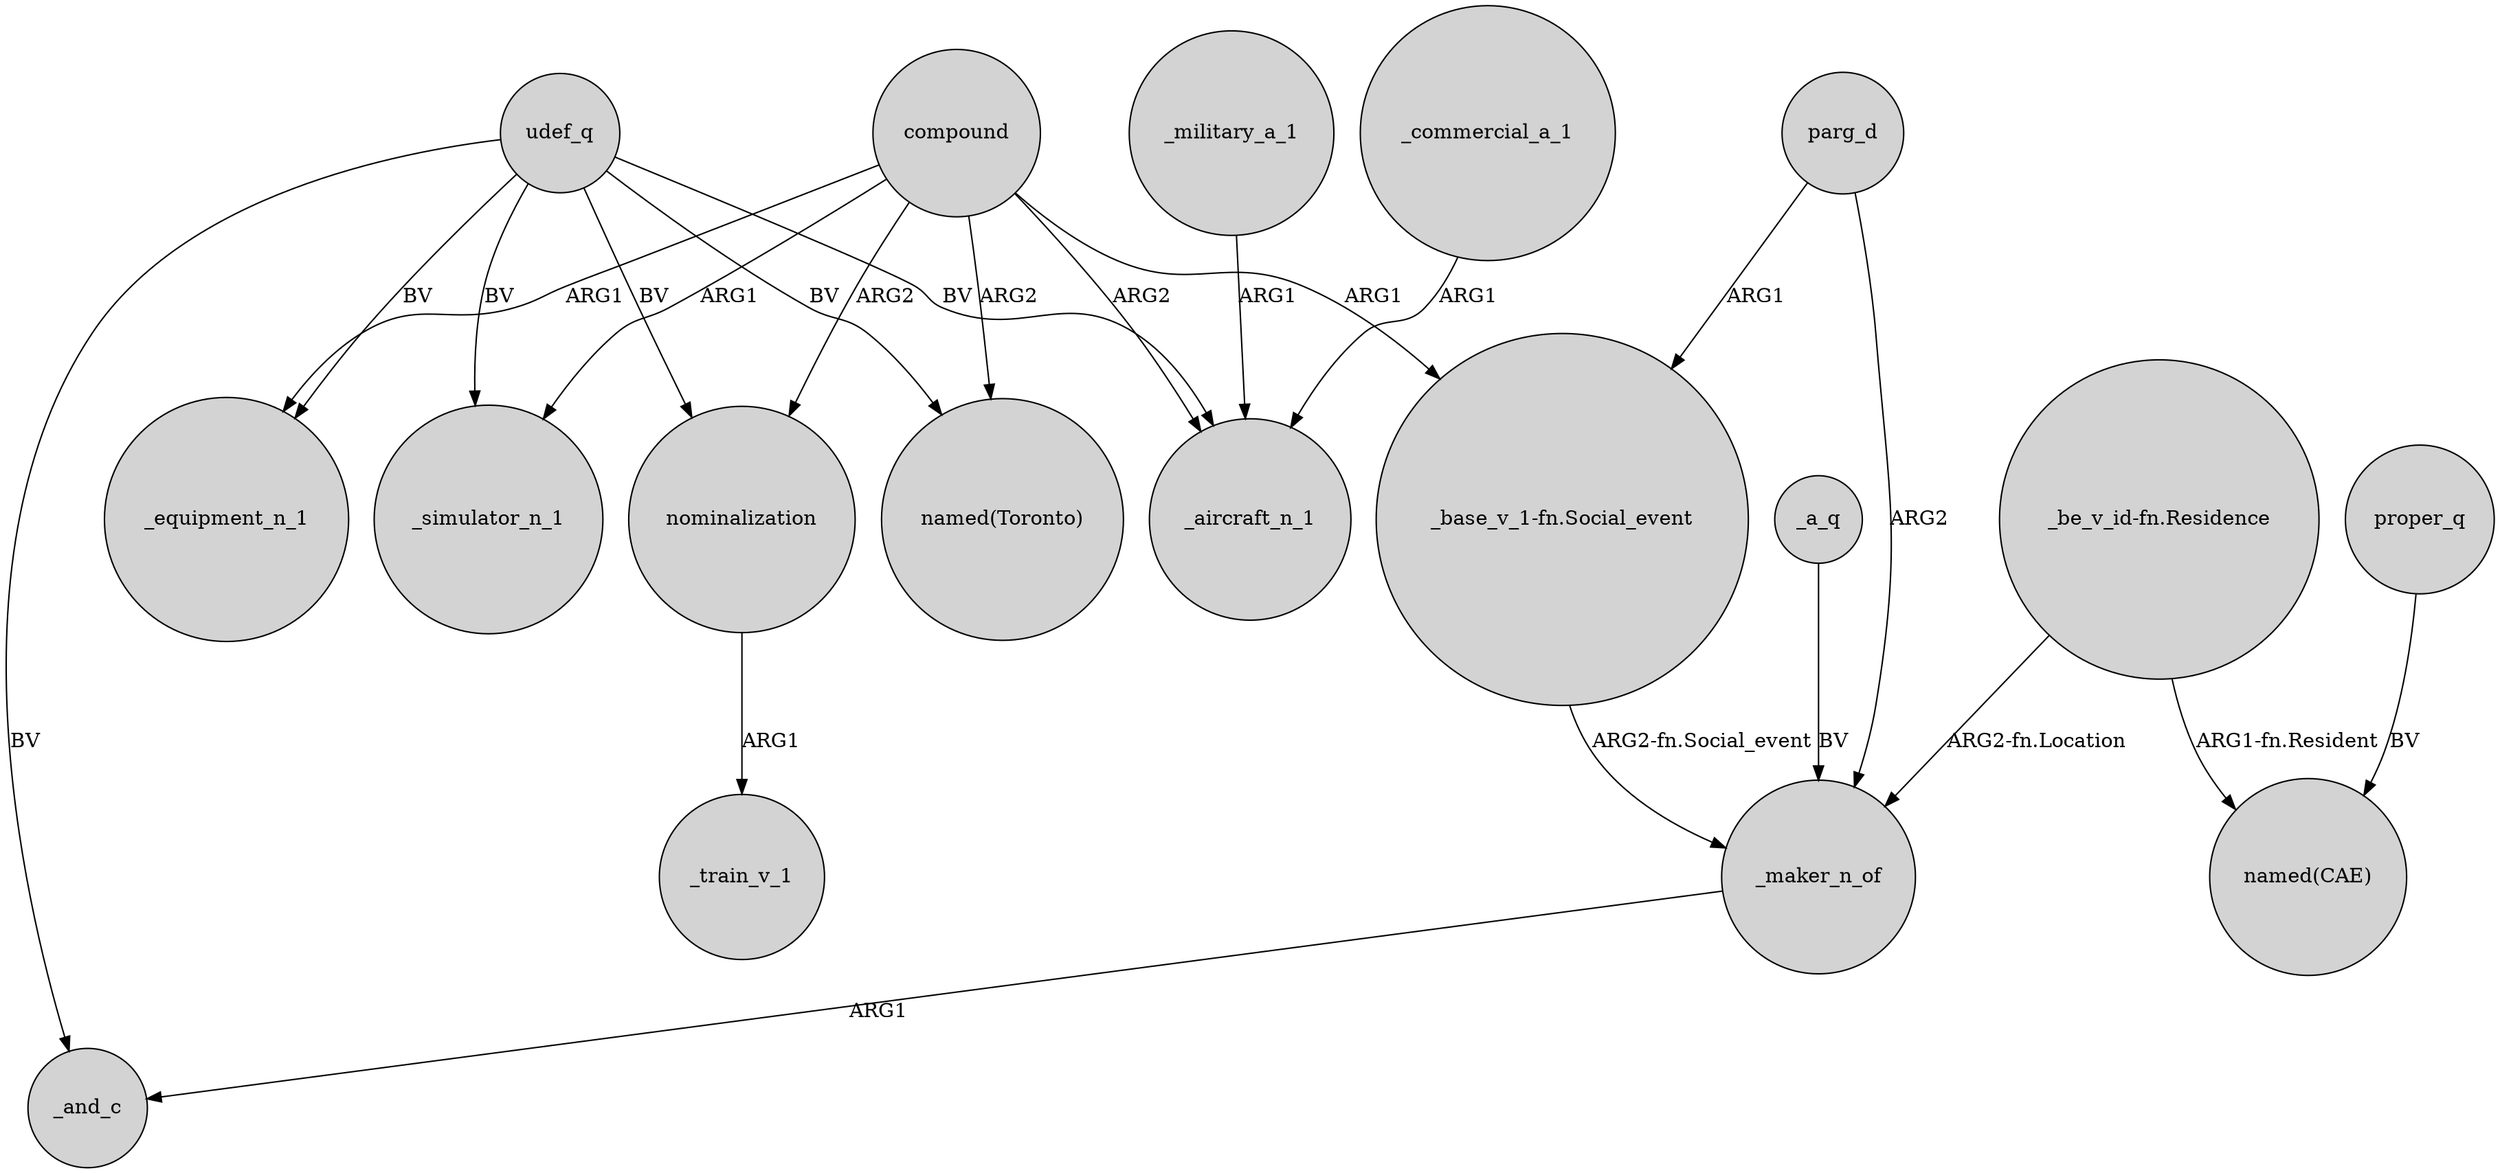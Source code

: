 digraph {
	node [shape=circle style=filled]
	udef_q -> _equipment_n_1 [label=BV]
	compound -> _equipment_n_1 [label=ARG1]
	proper_q -> "named(CAE)" [label=BV]
	"_be_v_id-fn.Residence" -> _maker_n_of [label="ARG2-fn.Location"]
	nominalization -> _train_v_1 [label=ARG1]
	udef_q -> nominalization [label=BV]
	_maker_n_of -> _and_c [label=ARG1]
	udef_q -> _and_c [label=BV]
	_commercial_a_1 -> _aircraft_n_1 [label=ARG1]
	_military_a_1 -> _aircraft_n_1 [label=ARG1]
	compound -> nominalization [label=ARG2]
	"_base_v_1-fn.Social_event" -> _maker_n_of [label="ARG2-fn.Social_event"]
	compound -> _aircraft_n_1 [label=ARG2]
	parg_d -> _maker_n_of [label=ARG2]
	compound -> "_base_v_1-fn.Social_event" [label=ARG1]
	compound -> "named(Toronto)" [label=ARG2]
	udef_q -> "named(Toronto)" [label=BV]
	parg_d -> "_base_v_1-fn.Social_event" [label=ARG1]
	compound -> _simulator_n_1 [label=ARG1]
	"_be_v_id-fn.Residence" -> "named(CAE)" [label="ARG1-fn.Resident"]
	udef_q -> _aircraft_n_1 [label=BV]
	_a_q -> _maker_n_of [label=BV]
	udef_q -> _simulator_n_1 [label=BV]
}
